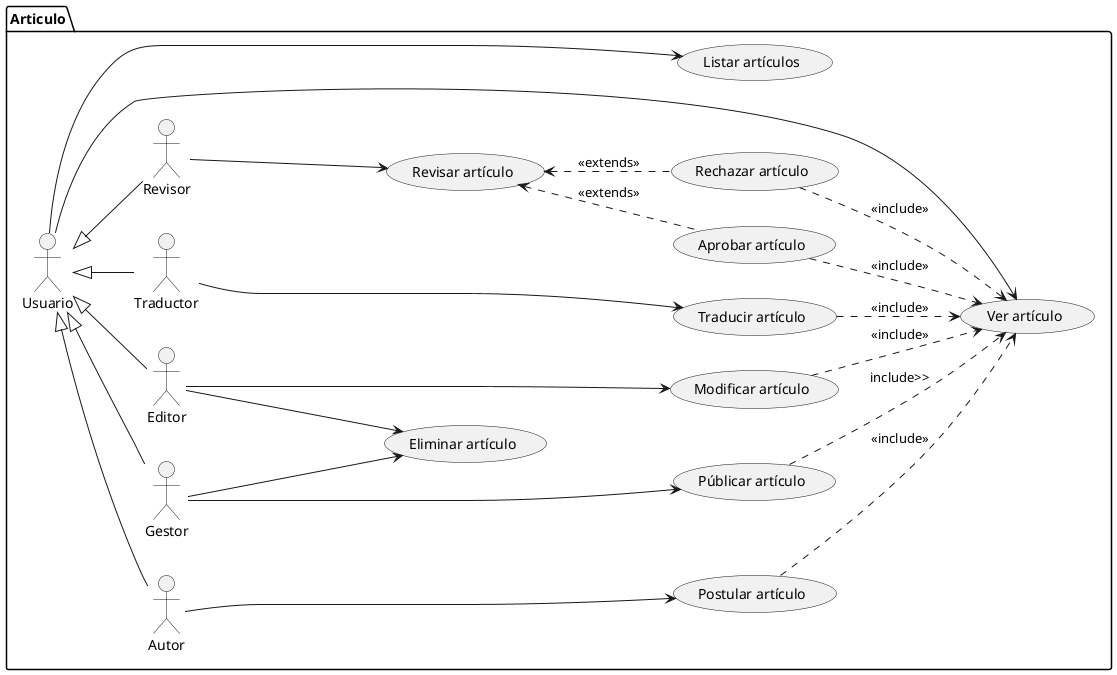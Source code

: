 @startuml Casos de uso Articulo

left to right direction
package Articulo{
    actor Gestor as gs
    actor Autor as au
    actor Traductor as tr
    actor Editor as ed
    actor Usuario as us
    actor Revisor as rv

    usecase "Públicar artículo" as create
    usecase "Postular artículo" as postular
    usecase "Modificar artículo" as update
    usecase "Eliminar artículo" as delete
    usecase "Aprobar artículo" as aprobar
    usecase "Rechazar artículo" as rechazar
    usecase "Revisar artículo" as revisar
    usecase "Ver artículo" as read
    usecase "Traducir artículo" as traducir
    usecase "Listar artículos" as listar
}

gs -u-|> us
au -u-|> us
tr -u-|> us
rv -u-|> us
ed -u-|> us

us ---> read
us ------> listar

au -----> postular
tr -----> traducir
rv ----> revisar
ed -----> update
ed ----> delete
gs -----> create
gs ----> delete

(revisar) <.. (aprobar) : <<extends>>
(revisar) <.. (rechazar) : <<extends>>
(create) ..> (read) : include>>
(postular) ..> (read) :<<include>>
(aprobar) ..> (read) : <<include>>
(rechazar) ..> (read) : <<include>>
(traducir) ..> (read) : <<include>>
(update) ..> (read) : <<include>>


@enduml